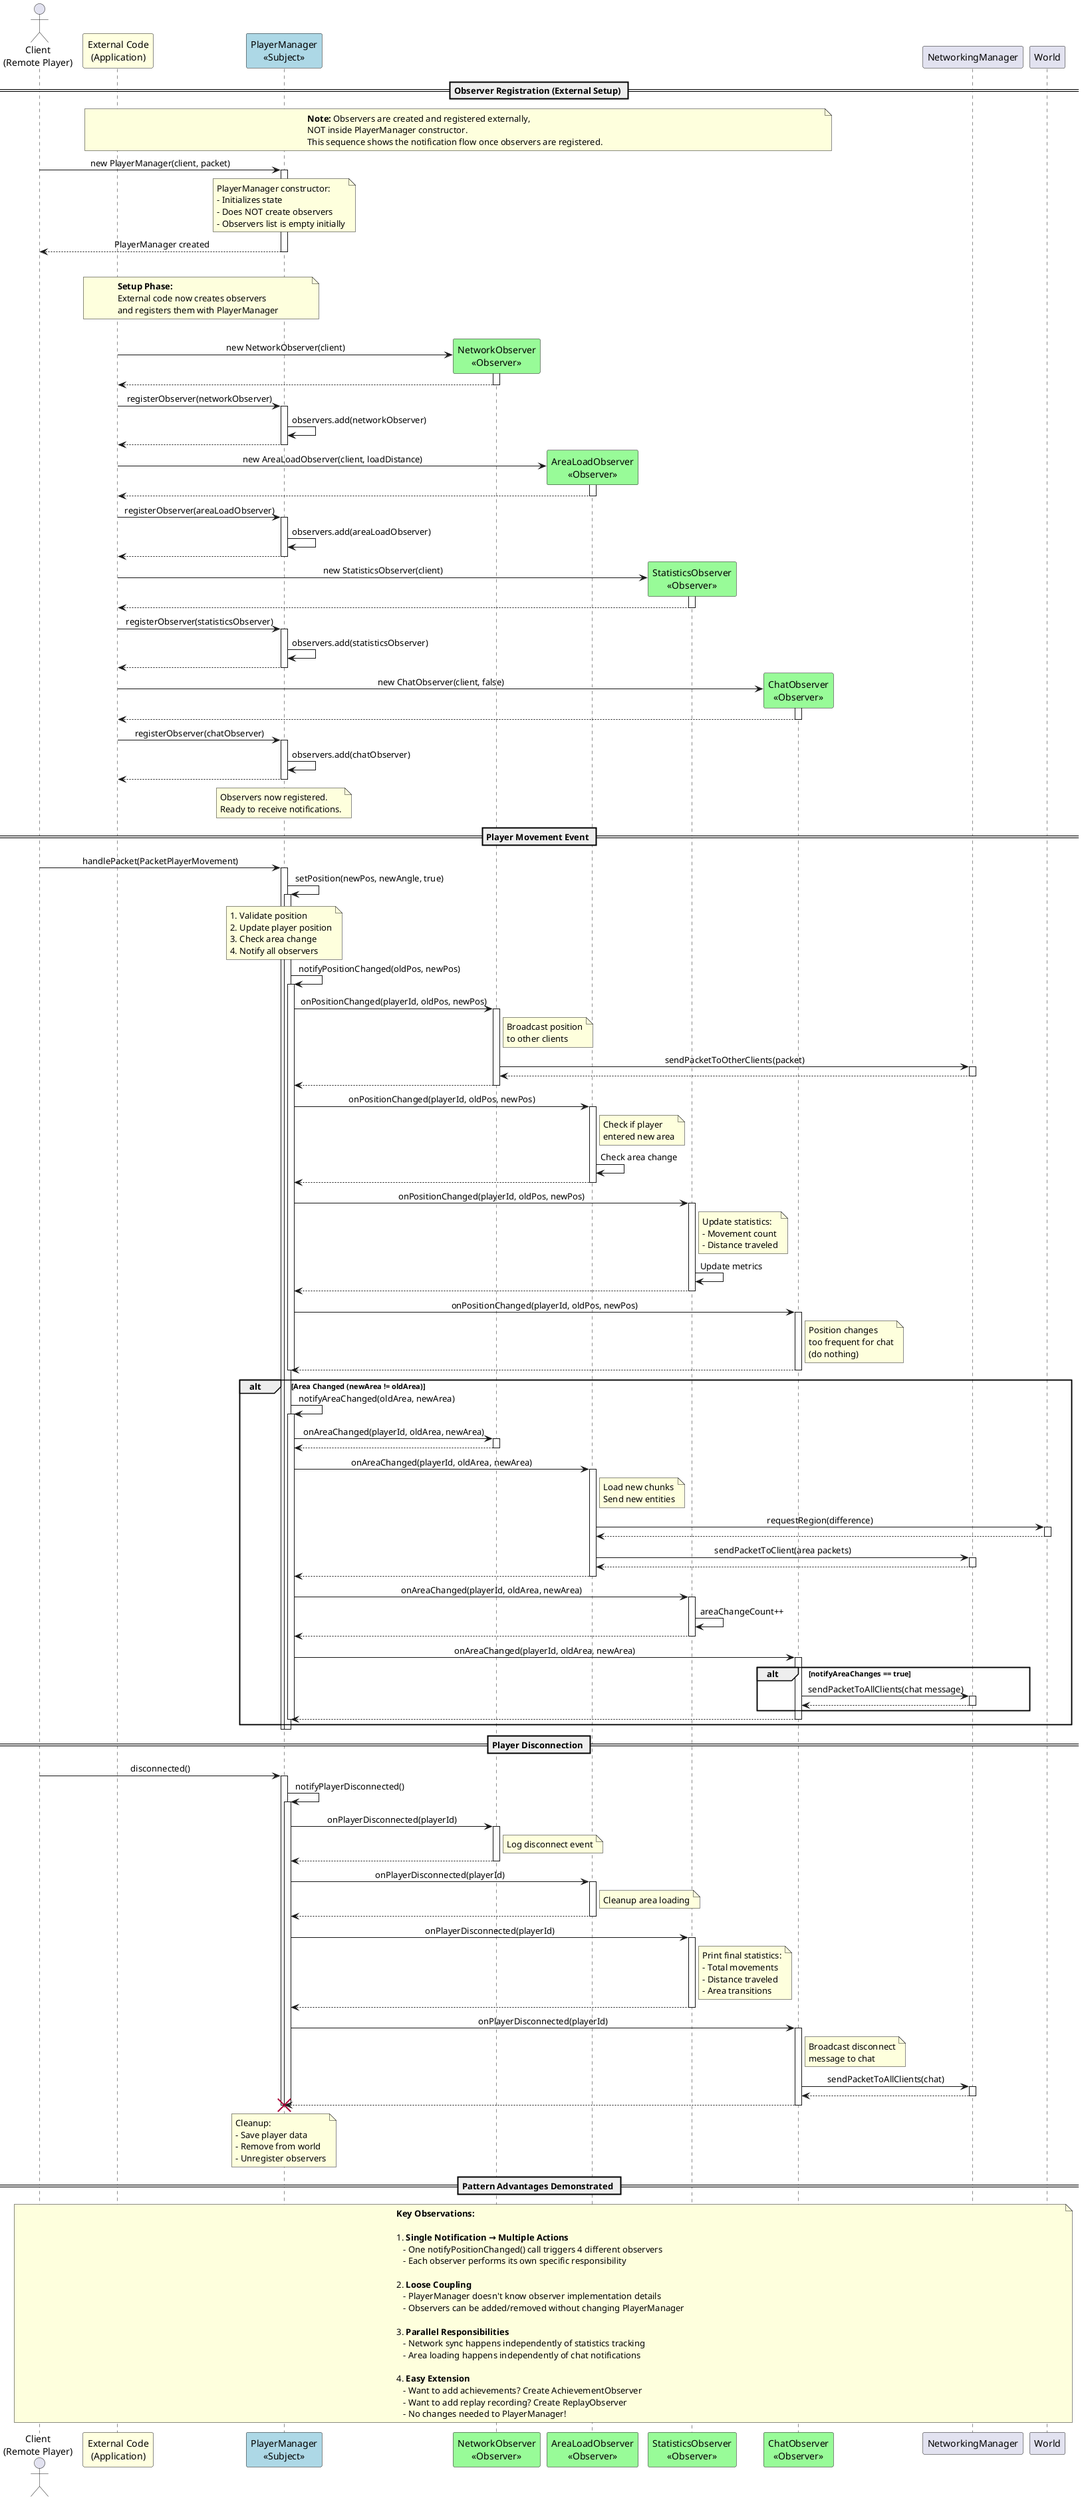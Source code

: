 @startuml PlayerManager_Observer_Sequence

' Observer Pattern Sequence Diagram showing notification flow
' Based on actual implementation - observers are NOT created in PlayerManager

skinparam sequenceMessageAlign center
skinparam responseMessageBelowArrow true

actor Client as "Client\n(Remote Player)"
participant External as "External Code\n(Application)" #LightYellow
participant PM as "PlayerManager\n<<Subject>>" #LightBlue
participant NO as "NetworkObserver\n<<Observer>>" #PaleGreen
participant ALO as "AreaLoadObserver\n<<Observer>>" #PaleGreen
participant SO as "StatisticsObserver\n<<Observer>>" #PaleGreen
participant CO as "ChatObserver\n<<Observer>>" #PaleGreen
participant Network as "NetworkingManager"
participant World as "World"

== Observer Registration (External Setup) ==

note over External, CO
  **Note:** Observers are created and registered externally,
  NOT inside PlayerManager constructor.
  This sequence shows the notification flow once observers are registered.
end note

Client -> PM : new PlayerManager(client, packet)
activate PM

note over PM
  PlayerManager constructor:
  - Initializes state
  - Does NOT create observers
  - Observers list is empty initially
end note

PM --> Client : PlayerManager created
deactivate PM

|||

note over External, PM
  **Setup Phase:**
  External code now creates observers
  and registers them with PlayerManager
end note

|||

create NO
External -> NO : new NetworkObserver(client)
activate NO
NO --> External
deactivate NO

External -> PM : registerObserver(networkObserver)
activate PM
PM -> PM : observers.add(networkObserver)
PM --> External
deactivate PM

create ALO
External -> ALO : new AreaLoadObserver(client, loadDistance)
activate ALO
ALO --> External
deactivate ALO

External -> PM : registerObserver(areaLoadObserver)
activate PM
PM -> PM : observers.add(areaLoadObserver)
PM --> External
deactivate PM

create SO
External -> SO : new StatisticsObserver(client)
activate SO
SO --> External
deactivate SO

External -> PM : registerObserver(statisticsObserver)
activate PM
PM -> PM : observers.add(statisticsObserver)
PM --> External
deactivate PM

create CO
External -> CO : new ChatObserver(client, false)
activate CO
CO --> External
deactivate CO

External -> PM : registerObserver(chatObserver)
activate PM
PM -> PM : observers.add(chatObserver)
PM --> External
deactivate PM

note over PM
  Observers now registered.
  Ready to receive notifications.
end note

deactivate PM

== Player Movement Event ==

Client -> PM : handlePacket(PacketPlayerMovement)
activate PM

PM -> PM : setPosition(newPos, newAngle, true)
activate PM

note over PM
  1. Validate position
  2. Update player position
  3. Check area change
  4. Notify all observers
end note

' Position notification
PM -> PM : notifyPositionChanged(oldPos, newPos)
activate PM

PM -> NO : onPositionChanged(playerId, oldPos, newPos)
activate NO
note right of NO
  Broadcast position
  to other clients
end note
NO -> Network : sendPacketToOtherClients(packet)
activate Network
Network --> NO
deactivate Network
NO --> PM
deactivate NO

PM -> ALO : onPositionChanged(playerId, oldPos, newPos)
activate ALO
note right of ALO
  Check if player
  entered new area
end note
ALO -> ALO : Check area change
ALO --> PM
deactivate ALO

PM -> SO : onPositionChanged(playerId, oldPos, newPos)
activate SO
note right of SO
  Update statistics:
  - Movement count
  - Distance traveled
end note
SO -> SO : Update metrics
SO --> PM
deactivate SO

PM -> CO : onPositionChanged(playerId, oldPos, newPos)
activate CO
note right of CO
  Position changes
  too frequent for chat
  (do nothing)
end note
CO --> PM
deactivate CO

deactivate PM

' If area changed, notify again
alt Area Changed (newArea != oldArea)
    PM -> PM : notifyAreaChanged(oldArea, newArea)
    activate PM
    
    PM -> NO : onAreaChanged(playerId, oldArea, newArea)
    activate NO
    NO --> PM
    deactivate NO
    
    PM -> ALO : onAreaChanged(playerId, oldArea, newArea)
    activate ALO
    note right of ALO
      Load new chunks
      Send new entities
    end note
    ALO -> World : requestRegion(difference)
    activate World
    World --> ALO
    deactivate World
    ALO -> Network : sendPacketToClient(area packets)
    activate Network
    Network --> ALO
    deactivate Network
    ALO --> PM
    deactivate ALO
    
    PM -> SO : onAreaChanged(playerId, oldArea, newArea)
    activate SO
    SO -> SO : areaChangeCount++
    SO --> PM
    deactivate SO
    
    PM -> CO : onAreaChanged(playerId, oldArea, newArea)
    activate CO
    alt notifyAreaChanges == true
        CO -> Network : sendPacketToAllClients(chat message)
        activate Network
        Network --> CO
        deactivate Network
    end
    CO --> PM
    deactivate CO
    
    deactivate PM
end

deactivate PM
deactivate PM

== Player Disconnection ==

Client -> PM : disconnected()
activate PM

PM -> PM : notifyPlayerDisconnected()
activate PM

PM -> NO : onPlayerDisconnected(playerId)
activate NO
note right of NO
  Log disconnect event
end note
NO --> PM
deactivate NO

PM -> ALO : onPlayerDisconnected(playerId)
activate ALO
note right of ALO
  Cleanup area loading
end note
ALO --> PM
deactivate ALO

PM -> SO : onPlayerDisconnected(playerId)
activate SO
note right of SO
  Print final statistics:
  - Total movements
  - Distance traveled
  - Area transitions
end note
SO --> PM
deactivate SO

PM -> CO : onPlayerDisconnected(playerId)
activate CO
note right of CO
  Broadcast disconnect
  message to chat
end note
CO -> Network : sendPacketToAllClients(chat)
activate Network
Network --> CO
deactivate Network
CO --> PM
deactivate CO

deactivate PM

note over PM
  Cleanup:
  - Save player data
  - Remove from world
  - Unregister observers
end note

deactivate PM
destroy PM

== Pattern Advantages Demonstrated ==

note across
  **Key Observations:**
  
  1. **Single Notification → Multiple Actions**
     - One notifyPositionChanged() call triggers 4 different observers
     - Each observer performs its own specific responsibility
  
  2. **Loose Coupling**
     - PlayerManager doesn't know observer implementation details
     - Observers can be added/removed without changing PlayerManager
  
  3. **Parallel Responsibilities**
     - Network sync happens independently of statistics tracking
     - Area loading happens independently of chat notifications
  
  4. **Easy Extension**
     - Want to add achievements? Create AchievementObserver
     - Want to add replay recording? Create ReplayObserver
     - No changes needed to PlayerManager!
end note

@enduml
